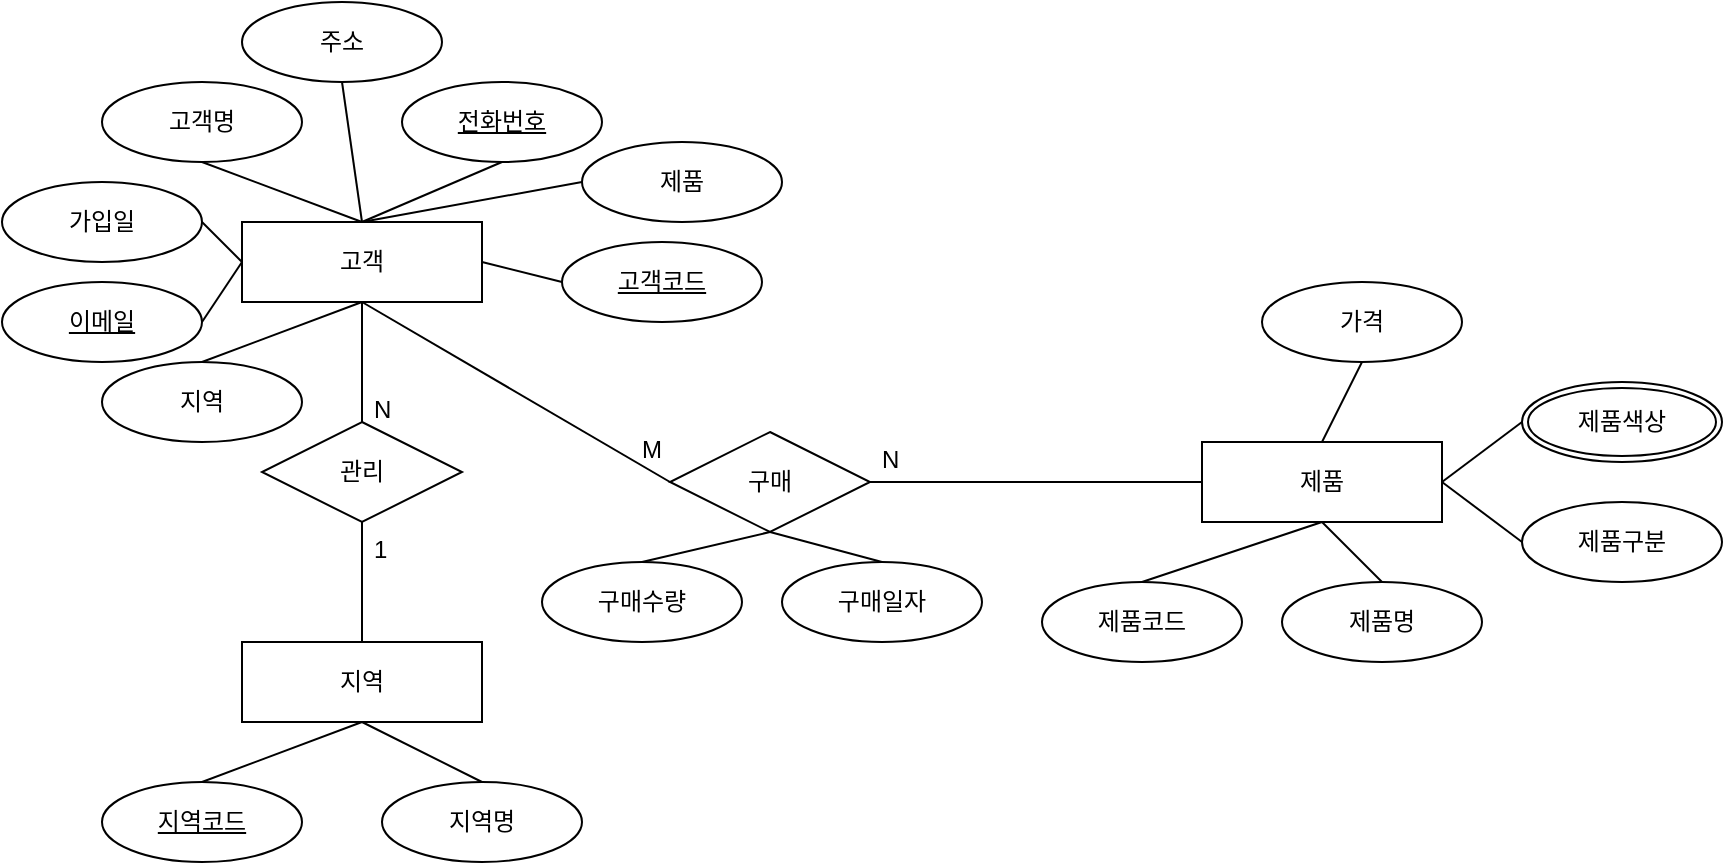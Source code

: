<mxfile version="21.6.5" type="github" pages="3">
  <diagram name="개념적모델링(ERD)" id="z2NfnLEY6PWcUPAPS0jG">
    <mxGraphModel dx="1434" dy="790" grid="1" gridSize="10" guides="1" tooltips="1" connect="1" arrows="1" fold="1" page="1" pageScale="1" pageWidth="827" pageHeight="1169" math="0" shadow="0">
      <root>
        <mxCell id="0" />
        <mxCell id="1" parent="0" />
        <mxCell id="kWprEXHXPvr3LCSb9jdq-7" value="고객" style="whiteSpace=wrap;html=1;align=center;" parent="1" vertex="1">
          <mxGeometry x="200" y="120" width="120" height="40" as="geometry" />
        </mxCell>
        <mxCell id="kWprEXHXPvr3LCSb9jdq-8" value="주소" style="ellipse;whiteSpace=wrap;html=1;align=center;" parent="1" vertex="1">
          <mxGeometry x="200" y="10" width="100" height="40" as="geometry" />
        </mxCell>
        <mxCell id="kWprEXHXPvr3LCSb9jdq-9" value="이메일" style="ellipse;whiteSpace=wrap;html=1;align=center;fontStyle=4;" parent="1" vertex="1">
          <mxGeometry x="80" y="150" width="100" height="40" as="geometry" />
        </mxCell>
        <mxCell id="kWprEXHXPvr3LCSb9jdq-10" value="고객명&lt;br&gt;" style="ellipse;whiteSpace=wrap;html=1;align=center;" parent="1" vertex="1">
          <mxGeometry x="130" y="50" width="100" height="40" as="geometry" />
        </mxCell>
        <mxCell id="kWprEXHXPvr3LCSb9jdq-14" value="" style="endArrow=none;html=1;rounded=0;entryX=0.5;entryY=0;entryDx=0;entryDy=0;exitX=0.5;exitY=1;exitDx=0;exitDy=0;" parent="1" source="kWprEXHXPvr3LCSb9jdq-10" target="kWprEXHXPvr3LCSb9jdq-7" edge="1">
          <mxGeometry relative="1" as="geometry">
            <mxPoint x="170" y="80" as="sourcePoint" />
            <mxPoint x="330" y="80" as="targetPoint" />
          </mxGeometry>
        </mxCell>
        <mxCell id="kWprEXHXPvr3LCSb9jdq-15" value="가입일" style="ellipse;whiteSpace=wrap;html=1;align=center;" parent="1" vertex="1">
          <mxGeometry x="80" y="100" width="100" height="40" as="geometry" />
        </mxCell>
        <mxCell id="kWprEXHXPvr3LCSb9jdq-16" value="전화번호" style="ellipse;whiteSpace=wrap;html=1;align=center;fontStyle=4;" parent="1" vertex="1">
          <mxGeometry x="280" y="50" width="100" height="40" as="geometry" />
        </mxCell>
        <mxCell id="kWprEXHXPvr3LCSb9jdq-17" value="지역" style="ellipse;whiteSpace=wrap;html=1;align=center;" parent="1" vertex="1">
          <mxGeometry x="130" y="190" width="100" height="40" as="geometry" />
        </mxCell>
        <mxCell id="kWprEXHXPvr3LCSb9jdq-18" value="" style="endArrow=none;html=1;rounded=0;entryX=0.5;entryY=0;entryDx=0;entryDy=0;exitX=0.5;exitY=1;exitDx=0;exitDy=0;" parent="1" source="kWprEXHXPvr3LCSb9jdq-8" target="kWprEXHXPvr3LCSb9jdq-7" edge="1">
          <mxGeometry relative="1" as="geometry">
            <mxPoint x="320" y="40" as="sourcePoint" />
            <mxPoint x="420" y="120" as="targetPoint" />
          </mxGeometry>
        </mxCell>
        <mxCell id="kWprEXHXPvr3LCSb9jdq-19" value="" style="endArrow=none;html=1;rounded=0;exitX=0;exitY=0.5;exitDx=0;exitDy=0;entryX=1;entryY=0.5;entryDx=0;entryDy=0;" parent="1" source="kWprEXHXPvr3LCSb9jdq-7" target="kWprEXHXPvr3LCSb9jdq-9" edge="1">
          <mxGeometry relative="1" as="geometry">
            <mxPoint x="230" y="160" as="sourcePoint" />
            <mxPoint x="160" y="240" as="targetPoint" />
          </mxGeometry>
        </mxCell>
        <mxCell id="kWprEXHXPvr3LCSb9jdq-21" value="" style="endArrow=none;html=1;rounded=0;exitX=0.5;exitY=0;exitDx=0;exitDy=0;entryX=0.5;entryY=1;entryDx=0;entryDy=0;" parent="1" source="hK1zvQlf4pgWLrH20G2--26" target="kWprEXHXPvr3LCSb9jdq-7" edge="1">
          <mxGeometry relative="1" as="geometry">
            <mxPoint x="350" y="160" as="sourcePoint" />
            <mxPoint x="290" y="180" as="targetPoint" />
          </mxGeometry>
        </mxCell>
        <mxCell id="kWprEXHXPvr3LCSb9jdq-22" value="" style="endArrow=none;html=1;rounded=0;exitX=0.5;exitY=0;exitDx=0;exitDy=0;entryX=0.5;entryY=1;entryDx=0;entryDy=0;" parent="1" source="kWprEXHXPvr3LCSb9jdq-7" target="kWprEXHXPvr3LCSb9jdq-16" edge="1">
          <mxGeometry relative="1" as="geometry">
            <mxPoint x="200" y="210" as="sourcePoint" />
            <mxPoint x="404" y="90" as="targetPoint" />
          </mxGeometry>
        </mxCell>
        <mxCell id="kWprEXHXPvr3LCSb9jdq-23" value="" style="endArrow=none;html=1;rounded=0;exitX=1;exitY=0.5;exitDx=0;exitDy=0;entryX=0;entryY=0.5;entryDx=0;entryDy=0;" parent="1" source="kWprEXHXPvr3LCSb9jdq-15" target="kWprEXHXPvr3LCSb9jdq-7" edge="1">
          <mxGeometry relative="1" as="geometry">
            <mxPoint x="200" y="210" as="sourcePoint" />
            <mxPoint x="360" y="210" as="targetPoint" />
          </mxGeometry>
        </mxCell>
        <mxCell id="kWprEXHXPvr3LCSb9jdq-25" value="고객코드" style="ellipse;whiteSpace=wrap;html=1;align=center;fontStyle=4;" parent="1" vertex="1">
          <mxGeometry x="360" y="130" width="100" height="40" as="geometry" />
        </mxCell>
        <mxCell id="kWprEXHXPvr3LCSb9jdq-26" value="" style="endArrow=none;html=1;rounded=0;entryX=0;entryY=0.5;entryDx=0;entryDy=0;exitX=1;exitY=0.5;exitDx=0;exitDy=0;" parent="1" source="kWprEXHXPvr3LCSb9jdq-7" target="kWprEXHXPvr3LCSb9jdq-25" edge="1">
          <mxGeometry relative="1" as="geometry">
            <mxPoint x="260" y="160" as="sourcePoint" />
            <mxPoint x="410" y="210" as="targetPoint" />
          </mxGeometry>
        </mxCell>
        <mxCell id="hK1zvQlf4pgWLrH20G2--3" value="지역" style="whiteSpace=wrap;html=1;align=center;" parent="1" vertex="1">
          <mxGeometry x="200" y="330" width="120" height="40" as="geometry" />
        </mxCell>
        <mxCell id="hK1zvQlf4pgWLrH20G2--4" value="&lt;u&gt;지역코드&lt;/u&gt;" style="ellipse;whiteSpace=wrap;html=1;align=center;" parent="1" vertex="1">
          <mxGeometry x="130" y="400" width="100" height="40" as="geometry" />
        </mxCell>
        <mxCell id="hK1zvQlf4pgWLrH20G2--5" value="지역명" style="ellipse;whiteSpace=wrap;html=1;align=center;" parent="1" vertex="1">
          <mxGeometry x="270" y="400" width="100" height="40" as="geometry" />
        </mxCell>
        <mxCell id="hK1zvQlf4pgWLrH20G2--6" value="" style="endArrow=none;html=1;rounded=0;exitX=0.5;exitY=1;exitDx=0;exitDy=0;entryX=0.5;entryY=0;entryDx=0;entryDy=0;" parent="1" target="hK1zvQlf4pgWLrH20G2--4" edge="1">
          <mxGeometry relative="1" as="geometry">
            <mxPoint x="260" y="370" as="sourcePoint" />
            <mxPoint x="180" y="400" as="targetPoint" />
          </mxGeometry>
        </mxCell>
        <mxCell id="hK1zvQlf4pgWLrH20G2--7" value="" style="endArrow=none;html=1;rounded=0;entryX=0.5;entryY=1;entryDx=0;entryDy=0;exitX=0.5;exitY=0;exitDx=0;exitDy=0;" parent="1" source="hK1zvQlf4pgWLrH20G2--5" target="hK1zvQlf4pgWLrH20G2--3" edge="1">
          <mxGeometry relative="1" as="geometry">
            <mxPoint x="320" y="400" as="sourcePoint" />
            <mxPoint x="250" y="400" as="targetPoint" />
          </mxGeometry>
        </mxCell>
        <mxCell id="hK1zvQlf4pgWLrH20G2--8" value="제품" style="ellipse;whiteSpace=wrap;html=1;align=center;" parent="1" vertex="1">
          <mxGeometry x="370" y="80" width="100" height="40" as="geometry" />
        </mxCell>
        <mxCell id="hK1zvQlf4pgWLrH20G2--9" value="" style="endArrow=none;html=1;rounded=0;entryX=0;entryY=0.5;entryDx=0;entryDy=0;exitX=0.5;exitY=0;exitDx=0;exitDy=0;" parent="1" source="kWprEXHXPvr3LCSb9jdq-7" target="hK1zvQlf4pgWLrH20G2--8" edge="1">
          <mxGeometry relative="1" as="geometry">
            <mxPoint x="370" y="150" as="sourcePoint" />
            <mxPoint x="400" y="180" as="targetPoint" />
          </mxGeometry>
        </mxCell>
        <mxCell id="hK1zvQlf4pgWLrH20G2--11" value="제품" style="whiteSpace=wrap;html=1;align=center;" parent="1" vertex="1">
          <mxGeometry x="680" y="230" width="120" height="40" as="geometry" />
        </mxCell>
        <mxCell id="hK1zvQlf4pgWLrH20G2--12" value="제품코드" style="ellipse;whiteSpace=wrap;html=1;align=center;" parent="1" vertex="1">
          <mxGeometry x="600" y="300" width="100" height="40" as="geometry" />
        </mxCell>
        <mxCell id="hK1zvQlf4pgWLrH20G2--13" value="제품명" style="ellipse;whiteSpace=wrap;html=1;align=center;" parent="1" vertex="1">
          <mxGeometry x="720" y="300" width="100" height="40" as="geometry" />
        </mxCell>
        <mxCell id="hK1zvQlf4pgWLrH20G2--14" value="제품구분" style="ellipse;whiteSpace=wrap;html=1;align=center;" parent="1" vertex="1">
          <mxGeometry x="840" y="260" width="100" height="40" as="geometry" />
        </mxCell>
        <mxCell id="hK1zvQlf4pgWLrH20G2--16" value="가격" style="ellipse;whiteSpace=wrap;html=1;align=center;" parent="1" vertex="1">
          <mxGeometry x="710" y="150" width="100" height="40" as="geometry" />
        </mxCell>
        <mxCell id="hK1zvQlf4pgWLrH20G2--18" value="" style="endArrow=none;html=1;rounded=0;exitX=0;exitY=0.5;exitDx=0;exitDy=0;entryX=1;entryY=0.5;entryDx=0;entryDy=0;" parent="1" source="hK1zvQlf4pgWLrH20G2--14" target="hK1zvQlf4pgWLrH20G2--11" edge="1">
          <mxGeometry relative="1" as="geometry">
            <mxPoint x="910" y="355" as="sourcePoint" />
            <mxPoint x="820" y="385" as="targetPoint" />
          </mxGeometry>
        </mxCell>
        <mxCell id="hK1zvQlf4pgWLrH20G2--19" value="제품색상" style="ellipse;shape=doubleEllipse;margin=3;whiteSpace=wrap;html=1;align=center;" parent="1" vertex="1">
          <mxGeometry x="840" y="200" width="100" height="40" as="geometry" />
        </mxCell>
        <mxCell id="hK1zvQlf4pgWLrH20G2--20" value="" style="endArrow=none;html=1;rounded=0;exitX=0.5;exitY=1;exitDx=0;exitDy=0;entryX=0.5;entryY=0;entryDx=0;entryDy=0;" parent="1" source="hK1zvQlf4pgWLrH20G2--16" target="hK1zvQlf4pgWLrH20G2--11" edge="1">
          <mxGeometry relative="1" as="geometry">
            <mxPoint x="695" y="190" as="sourcePoint" />
            <mxPoint x="605" y="220" as="targetPoint" />
          </mxGeometry>
        </mxCell>
        <mxCell id="hK1zvQlf4pgWLrH20G2--21" value="" style="endArrow=none;html=1;rounded=0;exitX=0;exitY=0.5;exitDx=0;exitDy=0;entryX=1;entryY=0.5;entryDx=0;entryDy=0;" parent="1" source="hK1zvQlf4pgWLrH20G2--19" target="hK1zvQlf4pgWLrH20G2--11" edge="1">
          <mxGeometry relative="1" as="geometry">
            <mxPoint x="840" y="400" as="sourcePoint" />
            <mxPoint x="750" y="430" as="targetPoint" />
          </mxGeometry>
        </mxCell>
        <mxCell id="hK1zvQlf4pgWLrH20G2--22" value="" style="endArrow=none;html=1;rounded=0;exitX=0.5;exitY=0;exitDx=0;exitDy=0;entryX=0.5;entryY=1;entryDx=0;entryDy=0;" parent="1" source="hK1zvQlf4pgWLrH20G2--13" target="hK1zvQlf4pgWLrH20G2--11" edge="1">
          <mxGeometry relative="1" as="geometry">
            <mxPoint x="920" y="355" as="sourcePoint" />
            <mxPoint x="830" y="385" as="targetPoint" />
          </mxGeometry>
        </mxCell>
        <mxCell id="hK1zvQlf4pgWLrH20G2--23" value="" style="endArrow=none;html=1;rounded=0;exitX=0.5;exitY=1;exitDx=0;exitDy=0;entryX=0.5;entryY=0;entryDx=0;entryDy=0;" parent="1" source="hK1zvQlf4pgWLrH20G2--11" target="hK1zvQlf4pgWLrH20G2--12" edge="1">
          <mxGeometry relative="1" as="geometry">
            <mxPoint x="890" y="340" as="sourcePoint" />
            <mxPoint x="800" y="370" as="targetPoint" />
          </mxGeometry>
        </mxCell>
        <mxCell id="hK1zvQlf4pgWLrH20G2--26" value="관리&lt;br&gt;" style="rhombus;whiteSpace=wrap;html=1;" parent="1" vertex="1">
          <mxGeometry x="210" y="220" width="100" height="50" as="geometry" />
        </mxCell>
        <mxCell id="hK1zvQlf4pgWLrH20G2--27" value="" style="endArrow=none;html=1;rounded=0;exitX=0.5;exitY=1;exitDx=0;exitDy=0;entryX=0.5;entryY=0;entryDx=0;entryDy=0;" parent="1" source="hK1zvQlf4pgWLrH20G2--26" target="hK1zvQlf4pgWLrH20G2--3" edge="1">
          <mxGeometry relative="1" as="geometry">
            <mxPoint x="310" y="280" as="sourcePoint" />
            <mxPoint x="230" y="310" as="targetPoint" />
          </mxGeometry>
        </mxCell>
        <mxCell id="hK1zvQlf4pgWLrH20G2--28" value="" style="endArrow=none;html=1;rounded=0;exitX=0.5;exitY=1;exitDx=0;exitDy=0;entryX=0.5;entryY=0;entryDx=0;entryDy=0;" parent="1" source="kWprEXHXPvr3LCSb9jdq-7" target="kWprEXHXPvr3LCSb9jdq-17" edge="1">
          <mxGeometry relative="1" as="geometry">
            <mxPoint x="260" y="260" as="sourcePoint" />
            <mxPoint x="180" y="290" as="targetPoint" />
          </mxGeometry>
        </mxCell>
        <mxCell id="hK1zvQlf4pgWLrH20G2--29" value="구매" style="rhombus;whiteSpace=wrap;html=1;" parent="1" vertex="1">
          <mxGeometry x="414" y="225" width="100" height="50" as="geometry" />
        </mxCell>
        <mxCell id="hK1zvQlf4pgWLrH20G2--30" value="" style="endArrow=none;html=1;rounded=0;exitX=0;exitY=0.5;exitDx=0;exitDy=0;entryX=0.5;entryY=1;entryDx=0;entryDy=0;" parent="1" source="hK1zvQlf4pgWLrH20G2--29" target="kWprEXHXPvr3LCSb9jdq-7" edge="1">
          <mxGeometry relative="1" as="geometry">
            <mxPoint x="360" y="220" as="sourcePoint" />
            <mxPoint x="290" y="190" as="targetPoint" />
          </mxGeometry>
        </mxCell>
        <mxCell id="hK1zvQlf4pgWLrH20G2--31" value="" style="endArrow=none;html=1;rounded=0;exitX=0;exitY=0.5;exitDx=0;exitDy=0;entryX=1;entryY=0.5;entryDx=0;entryDy=0;" parent="1" source="hK1zvQlf4pgWLrH20G2--11" target="hK1zvQlf4pgWLrH20G2--29" edge="1">
          <mxGeometry relative="1" as="geometry">
            <mxPoint x="500" y="180" as="sourcePoint" />
            <mxPoint x="470" y="235" as="targetPoint" />
          </mxGeometry>
        </mxCell>
        <mxCell id="hK1zvQlf4pgWLrH20G2--32" value="구매수량" style="ellipse;whiteSpace=wrap;html=1;align=center;" parent="1" vertex="1">
          <mxGeometry x="350" y="290" width="100" height="40" as="geometry" />
        </mxCell>
        <mxCell id="hK1zvQlf4pgWLrH20G2--35" value="구매일자" style="ellipse;whiteSpace=wrap;html=1;align=center;" parent="1" vertex="1">
          <mxGeometry x="470" y="290" width="100" height="40" as="geometry" />
        </mxCell>
        <mxCell id="hK1zvQlf4pgWLrH20G2--37" value="" style="endArrow=none;html=1;rounded=0;entryX=0.5;entryY=0;entryDx=0;entryDy=0;exitX=0.5;exitY=1;exitDx=0;exitDy=0;" parent="1" source="hK1zvQlf4pgWLrH20G2--29" target="hK1zvQlf4pgWLrH20G2--32" edge="1">
          <mxGeometry relative="1" as="geometry">
            <mxPoint x="480" y="180" as="sourcePoint" />
            <mxPoint x="520" y="190" as="targetPoint" />
          </mxGeometry>
        </mxCell>
        <mxCell id="hK1zvQlf4pgWLrH20G2--38" value="" style="endArrow=none;html=1;rounded=0;entryX=0.5;entryY=0;entryDx=0;entryDy=0;exitX=0.5;exitY=1;exitDx=0;exitDy=0;" parent="1" source="hK1zvQlf4pgWLrH20G2--29" target="hK1zvQlf4pgWLrH20G2--35" edge="1">
          <mxGeometry relative="1" as="geometry">
            <mxPoint x="540" y="160" as="sourcePoint" />
            <mxPoint x="580" y="170" as="targetPoint" />
          </mxGeometry>
        </mxCell>
        <mxCell id="I46-FBu-6OzPnc469rnm-10" value="1" style="text;strokeColor=none;fillColor=none;spacingLeft=4;spacingRight=4;overflow=hidden;rotatable=0;points=[[0,0.5],[1,0.5]];portConstraint=eastwest;fontSize=12;whiteSpace=wrap;html=1;" parent="1" vertex="1">
          <mxGeometry x="260" y="270" width="40" height="20" as="geometry" />
        </mxCell>
        <mxCell id="I46-FBu-6OzPnc469rnm-11" value="N" style="text;strokeColor=none;fillColor=none;spacingLeft=4;spacingRight=4;overflow=hidden;rotatable=0;points=[[0,0.5],[1,0.5]];portConstraint=eastwest;fontSize=12;whiteSpace=wrap;html=1;" parent="1" vertex="1">
          <mxGeometry x="260" y="200" width="40" height="20" as="geometry" />
        </mxCell>
        <mxCell id="6dQdFnZ7jcK8jTj3wOjC-1" value="N" style="text;strokeColor=none;fillColor=none;spacingLeft=4;spacingRight=4;overflow=hidden;rotatable=0;points=[[0,0.5],[1,0.5]];portConstraint=eastwest;fontSize=12;whiteSpace=wrap;html=1;" parent="1" vertex="1">
          <mxGeometry x="514" y="225" width="40" height="20" as="geometry" />
        </mxCell>
        <mxCell id="6dQdFnZ7jcK8jTj3wOjC-2" value="M" style="text;strokeColor=none;fillColor=none;spacingLeft=4;spacingRight=4;overflow=hidden;rotatable=0;points=[[0,0.5],[1,0.5]];portConstraint=eastwest;fontSize=12;whiteSpace=wrap;html=1;" parent="1" vertex="1">
          <mxGeometry x="394" y="220" width="40" height="20" as="geometry" />
        </mxCell>
      </root>
    </mxGraphModel>
  </diagram>
  <diagram id="LdiTlj4M-qDz3u3rGaTH" name="논리적모델링(RM)">
    <mxGraphModel dx="1434" dy="790" grid="1" gridSize="10" guides="1" tooltips="1" connect="1" arrows="1" fold="1" page="1" pageScale="1" pageWidth="827" pageHeight="1169" math="0" shadow="0">
      <root>
        <mxCell id="0" />
        <mxCell id="1" parent="0" />
        <mxCell id="dEolBLeMTK2KJk-SYxDl-22" value="고객&lt;span style=&quot;white-space: pre;&quot;&gt;&#x9;&lt;/span&gt;" style="swimlane;childLayout=stackLayout;horizontal=1;startSize=50;horizontalStack=0;rounded=1;fontSize=14;fontStyle=0;strokeWidth=2;resizeParent=0;resizeLast=1;shadow=0;dashed=0;align=center;arcSize=4;whiteSpace=wrap;html=1;" parent="1" vertex="1">
          <mxGeometry x="280" y="520" width="160" height="160" as="geometry" />
        </mxCell>
        <mxCell id="dEolBLeMTK2KJk-SYxDl-23" value="&lt;font color=&quot;#ff0000&quot;&gt;- 고객코드(PK)&lt;/font&gt;&lt;br&gt;- 고객명&lt;br&gt;- 전화번호&lt;br&gt;- 이메일&lt;br&gt;- 주소&lt;br&gt;- 가입일&lt;br&gt;- 지역코드(FK)" style="align=left;strokeColor=none;fillColor=none;spacingLeft=4;fontSize=12;verticalAlign=top;resizable=0;rotatable=0;part=1;html=1;" parent="dEolBLeMTK2KJk-SYxDl-22" vertex="1">
          <mxGeometry y="50" width="160" height="110" as="geometry" />
        </mxCell>
        <mxCell id="hJ5q4xQVptRPYa0p1AXm-6" value="지역" style="swimlane;childLayout=stackLayout;horizontal=1;startSize=50;horizontalStack=0;rounded=1;fontSize=14;fontStyle=0;strokeWidth=2;resizeParent=0;resizeLast=1;shadow=0;dashed=0;align=center;arcSize=4;whiteSpace=wrap;html=1;" parent="1" vertex="1">
          <mxGeometry x="530" y="720" width="160" height="160" as="geometry" />
        </mxCell>
        <mxCell id="hJ5q4xQVptRPYa0p1AXm-7" value="&lt;font color=&quot;#ff0000&quot;&gt;&amp;nbsp;- 지역코드(PK)&lt;/font&gt;&lt;br&gt;&amp;nbsp;- 지역명" style="align=left;strokeColor=none;fillColor=none;spacingLeft=4;fontSize=12;verticalAlign=top;resizable=0;rotatable=0;part=1;html=1;" parent="hJ5q4xQVptRPYa0p1AXm-6" vertex="1">
          <mxGeometry y="50" width="160" height="110" as="geometry" />
        </mxCell>
        <mxCell id="tDgM8nQNOG3lxH_kZDC0-8" value="" style="edgeStyle=entityRelationEdgeStyle;fontSize=12;html=1;endArrow=ERoneToMany;startArrow=ERmandOne;rounded=0;exitX=0;exitY=0.5;exitDx=0;exitDy=0;entryX=1;entryY=0.75;entryDx=0;entryDy=0;" parent="1" source="hJ5q4xQVptRPYa0p1AXm-7" target="dEolBLeMTK2KJk-SYxDl-23" edge="1">
          <mxGeometry width="100" height="100" relative="1" as="geometry">
            <mxPoint x="250" y="270" as="sourcePoint" />
            <mxPoint x="250" y="565" as="targetPoint" />
            <Array as="points">
              <mxPoint x="400" y="260" />
              <mxPoint x="510" y="300" />
              <mxPoint x="210" y="590" />
            </Array>
          </mxGeometry>
        </mxCell>
        <mxCell id="qtY1HmTeA5KwUFzDhzpd-12" value="제품" style="swimlane;childLayout=stackLayout;horizontal=1;startSize=50;horizontalStack=0;rounded=1;fontSize=14;fontStyle=0;strokeWidth=2;resizeParent=0;resizeLast=1;shadow=0;dashed=0;align=center;arcSize=4;whiteSpace=wrap;html=1;" parent="1" vertex="1">
          <mxGeometry x="770" y="520" width="160" height="160" as="geometry" />
        </mxCell>
        <mxCell id="qtY1HmTeA5KwUFzDhzpd-13" value="&lt;font color=&quot;#ff0000&quot;&gt;&amp;nbsp;- 제품코드(PK)&lt;/font&gt;&lt;br&gt;&amp;nbsp;- 제품명&lt;br&gt;&amp;nbsp;- 제품구분&lt;br&gt;&amp;nbsp;- 가격" style="align=left;strokeColor=none;fillColor=none;spacingLeft=4;fontSize=12;verticalAlign=top;resizable=0;rotatable=0;part=1;html=1;" parent="qtY1HmTeA5KwUFzDhzpd-12" vertex="1">
          <mxGeometry y="50" width="160" height="110" as="geometry" />
        </mxCell>
        <mxCell id="FmBDrN0s0SVS8N1sv5St-1" value="고객" style="whiteSpace=wrap;html=1;align=center;" parent="1" vertex="1">
          <mxGeometry x="180" y="130" width="120" height="40" as="geometry" />
        </mxCell>
        <mxCell id="FmBDrN0s0SVS8N1sv5St-2" value="주소" style="ellipse;whiteSpace=wrap;html=1;align=center;" parent="1" vertex="1">
          <mxGeometry x="180" y="20" width="100" height="40" as="geometry" />
        </mxCell>
        <mxCell id="FmBDrN0s0SVS8N1sv5St-3" value="이메일" style="ellipse;whiteSpace=wrap;html=1;align=center;fontStyle=4;" parent="1" vertex="1">
          <mxGeometry x="60" y="160" width="100" height="40" as="geometry" />
        </mxCell>
        <mxCell id="FmBDrN0s0SVS8N1sv5St-4" value="고객명&lt;br&gt;" style="ellipse;whiteSpace=wrap;html=1;align=center;" parent="1" vertex="1">
          <mxGeometry x="110" y="60" width="100" height="40" as="geometry" />
        </mxCell>
        <mxCell id="FmBDrN0s0SVS8N1sv5St-5" value="" style="endArrow=none;html=1;rounded=0;entryX=0.5;entryY=0;entryDx=0;entryDy=0;exitX=0.5;exitY=1;exitDx=0;exitDy=0;" parent="1" source="FmBDrN0s0SVS8N1sv5St-4" target="FmBDrN0s0SVS8N1sv5St-1" edge="1">
          <mxGeometry relative="1" as="geometry">
            <mxPoint x="150" y="90" as="sourcePoint" />
            <mxPoint x="310" y="90" as="targetPoint" />
          </mxGeometry>
        </mxCell>
        <mxCell id="FmBDrN0s0SVS8N1sv5St-6" value="가입일" style="ellipse;whiteSpace=wrap;html=1;align=center;" parent="1" vertex="1">
          <mxGeometry x="60" y="110" width="100" height="40" as="geometry" />
        </mxCell>
        <mxCell id="FmBDrN0s0SVS8N1sv5St-7" value="전화번호" style="ellipse;whiteSpace=wrap;html=1;align=center;fontStyle=4;" parent="1" vertex="1">
          <mxGeometry x="260" y="60" width="100" height="40" as="geometry" />
        </mxCell>
        <mxCell id="FmBDrN0s0SVS8N1sv5St-8" value="지역" style="ellipse;whiteSpace=wrap;html=1;align=center;" parent="1" vertex="1">
          <mxGeometry x="110" y="200" width="100" height="40" as="geometry" />
        </mxCell>
        <mxCell id="FmBDrN0s0SVS8N1sv5St-9" value="" style="endArrow=none;html=1;rounded=0;entryX=0.5;entryY=0;entryDx=0;entryDy=0;exitX=0.5;exitY=1;exitDx=0;exitDy=0;" parent="1" source="FmBDrN0s0SVS8N1sv5St-2" target="FmBDrN0s0SVS8N1sv5St-1" edge="1">
          <mxGeometry relative="1" as="geometry">
            <mxPoint x="300" y="50" as="sourcePoint" />
            <mxPoint x="400" y="130" as="targetPoint" />
          </mxGeometry>
        </mxCell>
        <mxCell id="FmBDrN0s0SVS8N1sv5St-10" value="" style="endArrow=none;html=1;rounded=0;exitX=0;exitY=0.5;exitDx=0;exitDy=0;entryX=1;entryY=0.5;entryDx=0;entryDy=0;" parent="1" source="FmBDrN0s0SVS8N1sv5St-1" target="FmBDrN0s0SVS8N1sv5St-3" edge="1">
          <mxGeometry relative="1" as="geometry">
            <mxPoint x="210" y="170" as="sourcePoint" />
            <mxPoint x="140" y="250" as="targetPoint" />
          </mxGeometry>
        </mxCell>
        <mxCell id="FmBDrN0s0SVS8N1sv5St-11" value="" style="endArrow=none;html=1;rounded=0;exitX=0.5;exitY=0;exitDx=0;exitDy=0;entryX=0.5;entryY=1;entryDx=0;entryDy=0;" parent="1" source="FmBDrN0s0SVS8N1sv5St-35" target="FmBDrN0s0SVS8N1sv5St-1" edge="1">
          <mxGeometry relative="1" as="geometry">
            <mxPoint x="330" y="170" as="sourcePoint" />
            <mxPoint x="270" y="190" as="targetPoint" />
          </mxGeometry>
        </mxCell>
        <mxCell id="FmBDrN0s0SVS8N1sv5St-12" value="" style="endArrow=none;html=1;rounded=0;exitX=0.5;exitY=0;exitDx=0;exitDy=0;entryX=0.5;entryY=1;entryDx=0;entryDy=0;" parent="1" source="FmBDrN0s0SVS8N1sv5St-1" target="FmBDrN0s0SVS8N1sv5St-7" edge="1">
          <mxGeometry relative="1" as="geometry">
            <mxPoint x="180" y="220" as="sourcePoint" />
            <mxPoint x="384" y="100" as="targetPoint" />
          </mxGeometry>
        </mxCell>
        <mxCell id="FmBDrN0s0SVS8N1sv5St-13" value="" style="endArrow=none;html=1;rounded=0;exitX=1;exitY=0.5;exitDx=0;exitDy=0;entryX=0;entryY=0.5;entryDx=0;entryDy=0;" parent="1" source="FmBDrN0s0SVS8N1sv5St-6" target="FmBDrN0s0SVS8N1sv5St-1" edge="1">
          <mxGeometry relative="1" as="geometry">
            <mxPoint x="180" y="220" as="sourcePoint" />
            <mxPoint x="340" y="220" as="targetPoint" />
          </mxGeometry>
        </mxCell>
        <mxCell id="FmBDrN0s0SVS8N1sv5St-14" value="고객코드" style="ellipse;whiteSpace=wrap;html=1;align=center;fontStyle=4;" parent="1" vertex="1">
          <mxGeometry x="340" y="140" width="100" height="40" as="geometry" />
        </mxCell>
        <mxCell id="FmBDrN0s0SVS8N1sv5St-15" value="" style="endArrow=none;html=1;rounded=0;entryX=0;entryY=0.5;entryDx=0;entryDy=0;exitX=1;exitY=0.5;exitDx=0;exitDy=0;" parent="1" source="FmBDrN0s0SVS8N1sv5St-1" target="FmBDrN0s0SVS8N1sv5St-14" edge="1">
          <mxGeometry relative="1" as="geometry">
            <mxPoint x="240" y="170" as="sourcePoint" />
            <mxPoint x="390" y="220" as="targetPoint" />
          </mxGeometry>
        </mxCell>
        <mxCell id="FmBDrN0s0SVS8N1sv5St-16" value="지역" style="whiteSpace=wrap;html=1;align=center;" parent="1" vertex="1">
          <mxGeometry x="180" y="340" width="120" height="40" as="geometry" />
        </mxCell>
        <mxCell id="FmBDrN0s0SVS8N1sv5St-17" value="&lt;u&gt;지역코드&lt;/u&gt;" style="ellipse;whiteSpace=wrap;html=1;align=center;" parent="1" vertex="1">
          <mxGeometry x="110" y="410" width="100" height="40" as="geometry" />
        </mxCell>
        <mxCell id="FmBDrN0s0SVS8N1sv5St-18" value="지역명" style="ellipse;whiteSpace=wrap;html=1;align=center;" parent="1" vertex="1">
          <mxGeometry x="250" y="410" width="100" height="40" as="geometry" />
        </mxCell>
        <mxCell id="FmBDrN0s0SVS8N1sv5St-19" value="" style="endArrow=none;html=1;rounded=0;exitX=0.5;exitY=1;exitDx=0;exitDy=0;entryX=0.5;entryY=0;entryDx=0;entryDy=0;" parent="1" target="FmBDrN0s0SVS8N1sv5St-17" edge="1">
          <mxGeometry relative="1" as="geometry">
            <mxPoint x="240" y="380" as="sourcePoint" />
            <mxPoint x="160" y="410" as="targetPoint" />
          </mxGeometry>
        </mxCell>
        <mxCell id="FmBDrN0s0SVS8N1sv5St-20" value="" style="endArrow=none;html=1;rounded=0;entryX=0.5;entryY=1;entryDx=0;entryDy=0;exitX=0.5;exitY=0;exitDx=0;exitDy=0;" parent="1" source="FmBDrN0s0SVS8N1sv5St-18" target="FmBDrN0s0SVS8N1sv5St-16" edge="1">
          <mxGeometry relative="1" as="geometry">
            <mxPoint x="300" y="410" as="sourcePoint" />
            <mxPoint x="230" y="410" as="targetPoint" />
          </mxGeometry>
        </mxCell>
        <mxCell id="FmBDrN0s0SVS8N1sv5St-21" value="제품" style="ellipse;whiteSpace=wrap;html=1;align=center;" parent="1" vertex="1">
          <mxGeometry x="350" y="90" width="100" height="40" as="geometry" />
        </mxCell>
        <mxCell id="FmBDrN0s0SVS8N1sv5St-22" value="" style="endArrow=none;html=1;rounded=0;entryX=0;entryY=0.5;entryDx=0;entryDy=0;exitX=0.5;exitY=0;exitDx=0;exitDy=0;" parent="1" source="FmBDrN0s0SVS8N1sv5St-1" target="FmBDrN0s0SVS8N1sv5St-21" edge="1">
          <mxGeometry relative="1" as="geometry">
            <mxPoint x="350" y="160" as="sourcePoint" />
            <mxPoint x="380" y="190" as="targetPoint" />
          </mxGeometry>
        </mxCell>
        <mxCell id="FmBDrN0s0SVS8N1sv5St-23" value="제품" style="whiteSpace=wrap;html=1;align=center;" parent="1" vertex="1">
          <mxGeometry x="660" y="240" width="120" height="40" as="geometry" />
        </mxCell>
        <mxCell id="FmBDrN0s0SVS8N1sv5St-24" value="&lt;u&gt;제품코드&lt;/u&gt;" style="ellipse;whiteSpace=wrap;html=1;align=center;" parent="1" vertex="1">
          <mxGeometry x="580" y="310" width="100" height="40" as="geometry" />
        </mxCell>
        <mxCell id="FmBDrN0s0SVS8N1sv5St-25" value="제품명" style="ellipse;whiteSpace=wrap;html=1;align=center;" parent="1" vertex="1">
          <mxGeometry x="700" y="310" width="100" height="40" as="geometry" />
        </mxCell>
        <mxCell id="FmBDrN0s0SVS8N1sv5St-26" value="제품구분" style="ellipse;whiteSpace=wrap;html=1;align=center;" parent="1" vertex="1">
          <mxGeometry x="820" y="270" width="100" height="40" as="geometry" />
        </mxCell>
        <mxCell id="FmBDrN0s0SVS8N1sv5St-27" value="가격" style="ellipse;whiteSpace=wrap;html=1;align=center;" parent="1" vertex="1">
          <mxGeometry x="690" y="160" width="100" height="40" as="geometry" />
        </mxCell>
        <mxCell id="FmBDrN0s0SVS8N1sv5St-28" value="" style="endArrow=none;html=1;rounded=0;exitX=0;exitY=0.5;exitDx=0;exitDy=0;entryX=1;entryY=0.5;entryDx=0;entryDy=0;" parent="1" source="FmBDrN0s0SVS8N1sv5St-26" target="FmBDrN0s0SVS8N1sv5St-23" edge="1">
          <mxGeometry relative="1" as="geometry">
            <mxPoint x="890" y="365" as="sourcePoint" />
            <mxPoint x="800" y="395" as="targetPoint" />
          </mxGeometry>
        </mxCell>
        <mxCell id="FmBDrN0s0SVS8N1sv5St-29" value="제품색상" style="ellipse;shape=doubleEllipse;margin=3;whiteSpace=wrap;html=1;align=center;" parent="1" vertex="1">
          <mxGeometry x="820" y="210" width="100" height="40" as="geometry" />
        </mxCell>
        <mxCell id="FmBDrN0s0SVS8N1sv5St-30" value="" style="endArrow=none;html=1;rounded=0;exitX=0.5;exitY=1;exitDx=0;exitDy=0;entryX=0.5;entryY=0;entryDx=0;entryDy=0;" parent="1" source="FmBDrN0s0SVS8N1sv5St-27" target="FmBDrN0s0SVS8N1sv5St-23" edge="1">
          <mxGeometry relative="1" as="geometry">
            <mxPoint x="675" y="200" as="sourcePoint" />
            <mxPoint x="585" y="230" as="targetPoint" />
          </mxGeometry>
        </mxCell>
        <mxCell id="FmBDrN0s0SVS8N1sv5St-31" value="" style="endArrow=none;html=1;rounded=0;exitX=0;exitY=0.5;exitDx=0;exitDy=0;entryX=1;entryY=0.5;entryDx=0;entryDy=0;" parent="1" source="FmBDrN0s0SVS8N1sv5St-29" target="FmBDrN0s0SVS8N1sv5St-23" edge="1">
          <mxGeometry relative="1" as="geometry">
            <mxPoint x="820" y="410" as="sourcePoint" />
            <mxPoint x="730" y="440" as="targetPoint" />
          </mxGeometry>
        </mxCell>
        <mxCell id="FmBDrN0s0SVS8N1sv5St-32" value="" style="endArrow=none;html=1;rounded=0;exitX=0.5;exitY=0;exitDx=0;exitDy=0;entryX=0.5;entryY=1;entryDx=0;entryDy=0;" parent="1" source="FmBDrN0s0SVS8N1sv5St-25" target="FmBDrN0s0SVS8N1sv5St-23" edge="1">
          <mxGeometry relative="1" as="geometry">
            <mxPoint x="900" y="365" as="sourcePoint" />
            <mxPoint x="810" y="395" as="targetPoint" />
          </mxGeometry>
        </mxCell>
        <mxCell id="FmBDrN0s0SVS8N1sv5St-33" value="" style="endArrow=none;html=1;rounded=0;exitX=0.5;exitY=1;exitDx=0;exitDy=0;entryX=0.5;entryY=0;entryDx=0;entryDy=0;" parent="1" source="FmBDrN0s0SVS8N1sv5St-23" target="FmBDrN0s0SVS8N1sv5St-24" edge="1">
          <mxGeometry relative="1" as="geometry">
            <mxPoint x="870" y="350" as="sourcePoint" />
            <mxPoint x="780" y="380" as="targetPoint" />
          </mxGeometry>
        </mxCell>
        <mxCell id="FmBDrN0s0SVS8N1sv5St-34" value="" style="edgeStyle=orthogonalEdgeStyle;rounded=0;orthogonalLoop=1;jettySize=auto;html=1;" parent="1" source="FmBDrN0s0SVS8N1sv5St-35" target="FmBDrN0s0SVS8N1sv5St-1" edge="1">
          <mxGeometry relative="1" as="geometry" />
        </mxCell>
        <mxCell id="FmBDrN0s0SVS8N1sv5St-35" value="관리&lt;br&gt;" style="rhombus;whiteSpace=wrap;html=1;" parent="1" vertex="1">
          <mxGeometry x="190" y="230" width="100" height="50" as="geometry" />
        </mxCell>
        <mxCell id="FmBDrN0s0SVS8N1sv5St-36" value="" style="endArrow=none;html=1;rounded=0;exitX=0.5;exitY=1;exitDx=0;exitDy=0;entryX=0.5;entryY=0;entryDx=0;entryDy=0;" parent="1" source="FmBDrN0s0SVS8N1sv5St-35" target="FmBDrN0s0SVS8N1sv5St-16" edge="1">
          <mxGeometry relative="1" as="geometry">
            <mxPoint x="290" y="290" as="sourcePoint" />
            <mxPoint x="210" y="320" as="targetPoint" />
          </mxGeometry>
        </mxCell>
        <mxCell id="FmBDrN0s0SVS8N1sv5St-37" value="" style="endArrow=none;html=1;rounded=0;exitX=0.5;exitY=1;exitDx=0;exitDy=0;entryX=0.5;entryY=0;entryDx=0;entryDy=0;" parent="1" source="FmBDrN0s0SVS8N1sv5St-1" target="FmBDrN0s0SVS8N1sv5St-8" edge="1">
          <mxGeometry relative="1" as="geometry">
            <mxPoint x="240" y="270" as="sourcePoint" />
            <mxPoint x="160" y="300" as="targetPoint" />
          </mxGeometry>
        </mxCell>
        <mxCell id="FmBDrN0s0SVS8N1sv5St-38" value="구매" style="rhombus;whiteSpace=wrap;html=1;" parent="1" vertex="1">
          <mxGeometry x="394" y="235" width="100" height="50" as="geometry" />
        </mxCell>
        <mxCell id="FmBDrN0s0SVS8N1sv5St-39" value="" style="endArrow=none;html=1;rounded=0;exitX=0;exitY=0.5;exitDx=0;exitDy=0;entryX=0.5;entryY=1;entryDx=0;entryDy=0;" parent="1" source="FmBDrN0s0SVS8N1sv5St-38" target="FmBDrN0s0SVS8N1sv5St-1" edge="1">
          <mxGeometry relative="1" as="geometry">
            <mxPoint x="340" y="230" as="sourcePoint" />
            <mxPoint x="270" y="200" as="targetPoint" />
          </mxGeometry>
        </mxCell>
        <mxCell id="FmBDrN0s0SVS8N1sv5St-40" value="" style="endArrow=none;html=1;rounded=0;exitX=0;exitY=0.5;exitDx=0;exitDy=0;entryX=1;entryY=0.5;entryDx=0;entryDy=0;" parent="1" source="FmBDrN0s0SVS8N1sv5St-23" target="FmBDrN0s0SVS8N1sv5St-38" edge="1">
          <mxGeometry relative="1" as="geometry">
            <mxPoint x="480" y="190" as="sourcePoint" />
            <mxPoint x="450" y="245" as="targetPoint" />
          </mxGeometry>
        </mxCell>
        <mxCell id="FmBDrN0s0SVS8N1sv5St-41" value="구매수량" style="ellipse;whiteSpace=wrap;html=1;align=center;" parent="1" vertex="1">
          <mxGeometry x="330" y="300" width="100" height="40" as="geometry" />
        </mxCell>
        <mxCell id="FmBDrN0s0SVS8N1sv5St-42" value="구매일자" style="ellipse;whiteSpace=wrap;html=1;align=center;" parent="1" vertex="1">
          <mxGeometry x="450" y="300" width="100" height="40" as="geometry" />
        </mxCell>
        <mxCell id="FmBDrN0s0SVS8N1sv5St-43" value="" style="endArrow=none;html=1;rounded=0;entryX=0.5;entryY=0;entryDx=0;entryDy=0;exitX=0.5;exitY=1;exitDx=0;exitDy=0;" parent="1" source="FmBDrN0s0SVS8N1sv5St-38" target="FmBDrN0s0SVS8N1sv5St-41" edge="1">
          <mxGeometry relative="1" as="geometry">
            <mxPoint x="460" y="190" as="sourcePoint" />
            <mxPoint x="500" y="200" as="targetPoint" />
          </mxGeometry>
        </mxCell>
        <mxCell id="FmBDrN0s0SVS8N1sv5St-44" value="" style="endArrow=none;html=1;rounded=0;entryX=0.5;entryY=0;entryDx=0;entryDy=0;exitX=0.5;exitY=1;exitDx=0;exitDy=0;" parent="1" source="FmBDrN0s0SVS8N1sv5St-38" target="FmBDrN0s0SVS8N1sv5St-42" edge="1">
          <mxGeometry relative="1" as="geometry">
            <mxPoint x="520" y="170" as="sourcePoint" />
            <mxPoint x="560" y="180" as="targetPoint" />
          </mxGeometry>
        </mxCell>
        <mxCell id="FmBDrN0s0SVS8N1sv5St-45" value="1" style="text;strokeColor=none;fillColor=none;spacingLeft=4;spacingRight=4;overflow=hidden;rotatable=0;points=[[0,0.5],[1,0.5]];portConstraint=eastwest;fontSize=12;whiteSpace=wrap;html=1;" parent="1" vertex="1">
          <mxGeometry x="240" y="280" width="40" height="20" as="geometry" />
        </mxCell>
        <mxCell id="FmBDrN0s0SVS8N1sv5St-46" value="N" style="text;strokeColor=none;fillColor=none;spacingLeft=4;spacingRight=4;overflow=hidden;rotatable=0;points=[[0,0.5],[1,0.5]];portConstraint=eastwest;fontSize=12;whiteSpace=wrap;html=1;" parent="1" vertex="1">
          <mxGeometry x="240" y="210" width="40" height="20" as="geometry" />
        </mxCell>
        <mxCell id="FmBDrN0s0SVS8N1sv5St-47" value="N" style="text;strokeColor=none;fillColor=none;spacingLeft=4;spacingRight=4;overflow=hidden;rotatable=0;points=[[0,0.5],[1,0.5]];portConstraint=eastwest;fontSize=12;whiteSpace=wrap;html=1;" parent="1" vertex="1">
          <mxGeometry x="494" y="235" width="40" height="20" as="geometry" />
        </mxCell>
        <mxCell id="FmBDrN0s0SVS8N1sv5St-48" value="M" style="text;strokeColor=none;fillColor=none;spacingLeft=4;spacingRight=4;overflow=hidden;rotatable=0;points=[[0,0.5],[1,0.5]];portConstraint=eastwest;fontSize=12;whiteSpace=wrap;html=1;" parent="1" vertex="1">
          <mxGeometry x="374" y="230" width="40" height="20" as="geometry" />
        </mxCell>
        <mxCell id="FmBDrN0s0SVS8N1sv5St-50" value="구매" style="swimlane;childLayout=stackLayout;horizontal=1;startSize=50;horizontalStack=0;rounded=1;fontSize=14;fontStyle=0;strokeWidth=2;resizeParent=0;resizeLast=1;shadow=0;dashed=0;align=center;arcSize=4;whiteSpace=wrap;html=1;" parent="1" vertex="1">
          <mxGeometry x="530" y="520" width="160" height="160" as="geometry" />
        </mxCell>
        <mxCell id="FmBDrN0s0SVS8N1sv5St-51" value="&lt;font color=&quot;#ff0000&quot;&gt;&amp;nbsp;- 구매번호(PK)&lt;/font&gt;&lt;br&gt;&amp;nbsp;- 고객코드(FK)&lt;br&gt;&amp;nbsp;- 제품코드(FK)&lt;br&gt;&amp;nbsp;- 구매수량&lt;br&gt;&amp;nbsp;- 구매일자" style="align=left;strokeColor=none;fillColor=none;spacingLeft=4;fontSize=12;verticalAlign=top;resizable=0;rotatable=0;part=1;html=1;" parent="FmBDrN0s0SVS8N1sv5St-50" vertex="1">
          <mxGeometry y="50" width="160" height="110" as="geometry" />
        </mxCell>
        <mxCell id="FmBDrN0s0SVS8N1sv5St-52" value="1" style="text;strokeColor=none;fillColor=none;spacingLeft=4;spacingRight=4;overflow=hidden;rotatable=0;points=[[0,0.5],[1,0.5]];portConstraint=eastwest;fontSize=12;whiteSpace=wrap;html=1;" parent="1" vertex="1">
          <mxGeometry x="280" y="170" width="40" height="20" as="geometry" />
        </mxCell>
        <mxCell id="FmBDrN0s0SVS8N1sv5St-53" value="1" style="text;strokeColor=none;fillColor=none;spacingLeft=4;spacingRight=4;overflow=hidden;rotatable=0;points=[[0,0.5],[1,0.5]];portConstraint=eastwest;fontSize=12;whiteSpace=wrap;html=1;" parent="1" vertex="1">
          <mxGeometry x="620" y="235" width="40" height="20" as="geometry" />
        </mxCell>
        <mxCell id="FmBDrN0s0SVS8N1sv5St-54" value="" style="edgeStyle=entityRelationEdgeStyle;fontSize=12;html=1;endArrow=ERoneToMany;startArrow=ERmandOne;rounded=0;exitX=1;exitY=0.5;exitDx=0;exitDy=0;entryX=0;entryY=0.5;entryDx=0;entryDy=0;" parent="1" source="dEolBLeMTK2KJk-SYxDl-23" target="FmBDrN0s0SVS8N1sv5St-51" edge="1">
          <mxGeometry width="100" height="100" relative="1" as="geometry">
            <mxPoint x="420" y="630" as="sourcePoint" />
            <mxPoint x="520" y="530" as="targetPoint" />
          </mxGeometry>
        </mxCell>
        <mxCell id="FmBDrN0s0SVS8N1sv5St-55" value="" style="edgeStyle=entityRelationEdgeStyle;fontSize=12;html=1;endArrow=ERoneToMany;startArrow=ERmandOne;rounded=0;entryX=1;entryY=0.5;entryDx=0;entryDy=0;exitX=0;exitY=0.5;exitDx=0;exitDy=0;" parent="1" source="qtY1HmTeA5KwUFzDhzpd-13" target="FmBDrN0s0SVS8N1sv5St-51" edge="1">
          <mxGeometry width="100" height="100" relative="1" as="geometry">
            <mxPoint x="720" y="510" as="sourcePoint" />
            <mxPoint x="820" y="410" as="targetPoint" />
          </mxGeometry>
        </mxCell>
      </root>
    </mxGraphModel>
  </diagram>
  <diagram id="QtGV0JF2EjbENrw26y_d" name="페이지-3">
    <mxGraphModel dx="3088" dy="790" grid="1" gridSize="10" guides="1" tooltips="1" connect="1" arrows="1" fold="1" page="1" pageScale="1" pageWidth="827" pageHeight="1169" math="0" shadow="0">
      <root>
        <mxCell id="0" />
        <mxCell id="1" parent="0" />
        <mxCell id="BTFj5VQrbxTo1yjiSD4M-1" value="학생" style="rounded=0;whiteSpace=wrap;html=1;" vertex="1" parent="1">
          <mxGeometry x="-685" y="360" width="90" height="50" as="geometry" />
        </mxCell>
        <mxCell id="nim5y7KWBxSeZpj_SPUG-1" value="&lt;u&gt;학번&lt;/u&gt;" style="ellipse;whiteSpace=wrap;html=1;" vertex="1" parent="1">
          <mxGeometry x="-732" y="460" width="90" height="60" as="geometry" />
        </mxCell>
        <mxCell id="D1SnB9hGsOFuFBCZFmnS-1" value="이름" style="ellipse;whiteSpace=wrap;html=1;" vertex="1" parent="1">
          <mxGeometry x="-632" y="460" width="90" height="60" as="geometry" />
        </mxCell>
        <mxCell id="D1SnB9hGsOFuFBCZFmnS-2" value="키" style="ellipse;whiteSpace=wrap;html=1;" vertex="1" parent="1">
          <mxGeometry x="-800" y="355" width="90" height="60" as="geometry" />
        </mxCell>
        <mxCell id="D1SnB9hGsOFuFBCZFmnS-4" value="" style="endArrow=none;html=1;rounded=0;entryX=1;entryY=0.5;entryDx=0;entryDy=0;exitX=0;exitY=0.5;exitDx=0;exitDy=0;" edge="1" parent="1" source="BTFj5VQrbxTo1yjiSD4M-1" target="D1SnB9hGsOFuFBCZFmnS-2">
          <mxGeometry width="50" height="50" relative="1" as="geometry">
            <mxPoint x="-620" y="420" as="sourcePoint" />
            <mxPoint x="-570" y="370" as="targetPoint" />
          </mxGeometry>
        </mxCell>
        <mxCell id="D1SnB9hGsOFuFBCZFmnS-7" value="" style="endArrow=none;html=1;rounded=0;entryX=0.5;entryY=0;entryDx=0;entryDy=0;exitX=0.5;exitY=1;exitDx=0;exitDy=0;" edge="1" parent="1" source="BTFj5VQrbxTo1yjiSD4M-1" target="D1SnB9hGsOFuFBCZFmnS-1">
          <mxGeometry width="50" height="50" relative="1" as="geometry">
            <mxPoint x="-650" y="400" as="sourcePoint" />
            <mxPoint x="-570" y="390" as="targetPoint" />
          </mxGeometry>
        </mxCell>
        <mxCell id="D1SnB9hGsOFuFBCZFmnS-8" value="" style="endArrow=none;html=1;rounded=0;entryX=0.5;entryY=0;entryDx=0;entryDy=0;exitX=0.5;exitY=1;exitDx=0;exitDy=0;" edge="1" parent="1" source="BTFj5VQrbxTo1yjiSD4M-1" target="nim5y7KWBxSeZpj_SPUG-1">
          <mxGeometry width="50" height="50" relative="1" as="geometry">
            <mxPoint x="-620" y="455" as="sourcePoint" />
            <mxPoint x="-580" y="450" as="targetPoint" />
          </mxGeometry>
        </mxCell>
        <mxCell id="D1SnB9hGsOFuFBCZFmnS-10" value="학과" style="rounded=0;whiteSpace=wrap;html=1;" vertex="1" parent="1">
          <mxGeometry x="-685" y="105" width="90" height="50" as="geometry" />
        </mxCell>
        <mxCell id="D1SnB9hGsOFuFBCZFmnS-11" value="교수" style="rounded=0;whiteSpace=wrap;html=1;" vertex="1" parent="1">
          <mxGeometry x="-296" y="105" width="90" height="50" as="geometry" />
        </mxCell>
        <mxCell id="D1SnB9hGsOFuFBCZFmnS-12" value="개설과목" style="rounded=0;whiteSpace=wrap;html=1;" vertex="1" parent="1">
          <mxGeometry x="-296" y="360" width="90" height="50" as="geometry" />
        </mxCell>
        <mxCell id="D1SnB9hGsOFuFBCZFmnS-13" value="학과명" style="ellipse;whiteSpace=wrap;html=1;" vertex="1" parent="1">
          <mxGeometry x="-635" y="30" width="90" height="60" as="geometry" />
        </mxCell>
        <mxCell id="D1SnB9hGsOFuFBCZFmnS-16" value="&lt;u&gt;학과코드&lt;/u&gt;" style="ellipse;whiteSpace=wrap;html=1;" vertex="1" parent="1">
          <mxGeometry x="-740" y="30" width="90" height="60" as="geometry" />
        </mxCell>
        <mxCell id="D1SnB9hGsOFuFBCZFmnS-17" value="" style="endArrow=none;html=1;rounded=0;exitX=0.5;exitY=1;exitDx=0;exitDy=0;entryX=0.5;entryY=0;entryDx=0;entryDy=0;" edge="1" parent="1" source="D1SnB9hGsOFuFBCZFmnS-16" target="D1SnB9hGsOFuFBCZFmnS-10">
          <mxGeometry width="50" height="50" relative="1" as="geometry">
            <mxPoint x="-562" y="30" as="sourcePoint" />
            <mxPoint x="-512" y="-20" as="targetPoint" />
          </mxGeometry>
        </mxCell>
        <mxCell id="D1SnB9hGsOFuFBCZFmnS-18" value="" style="endArrow=none;html=1;rounded=0;exitX=0.5;exitY=1;exitDx=0;exitDy=0;entryX=0.5;entryY=0;entryDx=0;entryDy=0;" edge="1" parent="1" source="D1SnB9hGsOFuFBCZFmnS-13" target="D1SnB9hGsOFuFBCZFmnS-10">
          <mxGeometry width="50" height="50" relative="1" as="geometry">
            <mxPoint x="-578" y="50" as="sourcePoint" />
            <mxPoint x="-512" y="-20" as="targetPoint" />
          </mxGeometry>
        </mxCell>
        <mxCell id="D1SnB9hGsOFuFBCZFmnS-19" value="&lt;u&gt;교수코드&lt;/u&gt;" style="ellipse;whiteSpace=wrap;html=1;" vertex="1" parent="1">
          <mxGeometry x="-296" y="30" width="90" height="60" as="geometry" />
        </mxCell>
        <mxCell id="D1SnB9hGsOFuFBCZFmnS-20" value="교수 명" style="ellipse;whiteSpace=wrap;html=1;" vertex="1" parent="1">
          <mxGeometry x="-166" y="60" width="90" height="60" as="geometry" />
        </mxCell>
        <mxCell id="D1SnB9hGsOFuFBCZFmnS-24" value="" style="endArrow=none;html=1;rounded=0;exitX=0.5;exitY=0;exitDx=0;exitDy=0;entryX=0.5;entryY=1;entryDx=0;entryDy=0;" edge="1" parent="1" source="D1SnB9hGsOFuFBCZFmnS-11" target="D1SnB9hGsOFuFBCZFmnS-19">
          <mxGeometry width="50" height="50" relative="1" as="geometry">
            <mxPoint x="-266" y="70" as="sourcePoint" />
            <mxPoint x="-216" y="20" as="targetPoint" />
          </mxGeometry>
        </mxCell>
        <mxCell id="D1SnB9hGsOFuFBCZFmnS-25" value="" style="endArrow=none;html=1;rounded=0;exitX=1;exitY=0.5;exitDx=0;exitDy=0;entryX=0;entryY=0.5;entryDx=0;entryDy=0;" edge="1" parent="1" source="D1SnB9hGsOFuFBCZFmnS-11" target="D1SnB9hGsOFuFBCZFmnS-20">
          <mxGeometry width="50" height="50" relative="1" as="geometry">
            <mxPoint x="-266" y="70" as="sourcePoint" />
            <mxPoint x="-216" y="20" as="targetPoint" />
          </mxGeometry>
        </mxCell>
        <mxCell id="D1SnB9hGsOFuFBCZFmnS-26" value="과목명" style="ellipse;whiteSpace=wrap;html=1;" vertex="1" parent="1">
          <mxGeometry x="-340" y="440" width="90" height="60" as="geometry" />
        </mxCell>
        <mxCell id="D1SnB9hGsOFuFBCZFmnS-27" value="&lt;u&gt;과목코드&lt;/u&gt;" style="ellipse;whiteSpace=wrap;html=1;" vertex="1" parent="1">
          <mxGeometry x="-154" y="390" width="90" height="60" as="geometry" />
        </mxCell>
        <mxCell id="D1SnB9hGsOFuFBCZFmnS-29" value="시작일" style="ellipse;whiteSpace=wrap;html=1;" vertex="1" parent="1">
          <mxGeometry x="-154" y="330" width="90" height="60" as="geometry" />
        </mxCell>
        <mxCell id="D1SnB9hGsOFuFBCZFmnS-30" value="종료일" style="ellipse;whiteSpace=wrap;html=1;" vertex="1" parent="1">
          <mxGeometry x="-244" y="440" width="90" height="60" as="geometry" />
        </mxCell>
        <mxCell id="D1SnB9hGsOFuFBCZFmnS-31" value="" style="endArrow=none;html=1;rounded=0;exitX=0;exitY=0.5;exitDx=0;exitDy=0;entryX=1;entryY=0.5;entryDx=0;entryDy=0;" edge="1" parent="1" source="D1SnB9hGsOFuFBCZFmnS-29" target="D1SnB9hGsOFuFBCZFmnS-12">
          <mxGeometry width="50" height="50" relative="1" as="geometry">
            <mxPoint x="-18" y="410" as="sourcePoint" />
            <mxPoint x="32" y="360" as="targetPoint" />
          </mxGeometry>
        </mxCell>
        <mxCell id="D1SnB9hGsOFuFBCZFmnS-32" value="" style="endArrow=none;html=1;rounded=0;exitX=0;exitY=0.5;exitDx=0;exitDy=0;entryX=1;entryY=0.5;entryDx=0;entryDy=0;" edge="1" parent="1" source="D1SnB9hGsOFuFBCZFmnS-27" target="D1SnB9hGsOFuFBCZFmnS-12">
          <mxGeometry width="50" height="50" relative="1" as="geometry">
            <mxPoint x="-18" y="410" as="sourcePoint" />
            <mxPoint x="32" y="360" as="targetPoint" />
          </mxGeometry>
        </mxCell>
        <mxCell id="D1SnB9hGsOFuFBCZFmnS-33" value="" style="endArrow=none;html=1;rounded=0;exitX=0.5;exitY=0;exitDx=0;exitDy=0;entryX=0.5;entryY=1;entryDx=0;entryDy=0;" edge="1" parent="1" source="D1SnB9hGsOFuFBCZFmnS-30" target="D1SnB9hGsOFuFBCZFmnS-12">
          <mxGeometry width="50" height="50" relative="1" as="geometry">
            <mxPoint x="-18" y="410" as="sourcePoint" />
            <mxPoint x="32" y="360" as="targetPoint" />
          </mxGeometry>
        </mxCell>
        <mxCell id="D1SnB9hGsOFuFBCZFmnS-34" value="" style="endArrow=none;html=1;rounded=0;exitX=0.5;exitY=0;exitDx=0;exitDy=0;entryX=0.5;entryY=1;entryDx=0;entryDy=0;" edge="1" parent="1" source="D1SnB9hGsOFuFBCZFmnS-26" target="D1SnB9hGsOFuFBCZFmnS-12">
          <mxGeometry width="50" height="50" relative="1" as="geometry">
            <mxPoint x="-18" y="410" as="sourcePoint" />
            <mxPoint x="32" y="360" as="targetPoint" />
          </mxGeometry>
        </mxCell>
        <mxCell id="g5ahv6MLpv-NI0pj_hEq-1" value="소속" style="rhombus;whiteSpace=wrap;html=1;" vertex="1" parent="1">
          <mxGeometry x="-680" y="220" width="80" height="80" as="geometry" />
        </mxCell>
        <mxCell id="g5ahv6MLpv-NI0pj_hEq-2" value="소속" style="rhombus;whiteSpace=wrap;html=1;" vertex="1" parent="1">
          <mxGeometry x="-488" y="90" width="80" height="80" as="geometry" />
        </mxCell>
        <mxCell id="g5ahv6MLpv-NI0pj_hEq-3" value="강의" style="rhombus;whiteSpace=wrap;html=1;" vertex="1" parent="1">
          <mxGeometry x="-291" y="210" width="80" height="80" as="geometry" />
        </mxCell>
        <mxCell id="g5ahv6MLpv-NI0pj_hEq-4" value="수강" style="rhombus;whiteSpace=wrap;html=1;" vertex="1" parent="1">
          <mxGeometry x="-488" y="345" width="80" height="80" as="geometry" />
        </mxCell>
        <mxCell id="0PNXLVHfKaxcyuYolsha-1" value="" style="endArrow=none;html=1;rounded=0;entryX=0.5;entryY=1;entryDx=0;entryDy=0;exitX=0.5;exitY=0;exitDx=0;exitDy=0;" edge="1" parent="1" source="g5ahv6MLpv-NI0pj_hEq-1" target="D1SnB9hGsOFuFBCZFmnS-10">
          <mxGeometry width="50" height="50" relative="1" as="geometry">
            <mxPoint x="-620" y="390" as="sourcePoint" />
            <mxPoint x="-570" y="340" as="targetPoint" />
          </mxGeometry>
        </mxCell>
        <mxCell id="0PNXLVHfKaxcyuYolsha-2" value="" style="endArrow=none;html=1;rounded=0;entryX=0.5;entryY=1;entryDx=0;entryDy=0;exitX=0.5;exitY=0;exitDx=0;exitDy=0;" edge="1" parent="1" source="BTFj5VQrbxTo1yjiSD4M-1" target="g5ahv6MLpv-NI0pj_hEq-1">
          <mxGeometry width="50" height="50" relative="1" as="geometry">
            <mxPoint x="-550" y="335" as="sourcePoint" />
            <mxPoint x="-550" y="280" as="targetPoint" />
          </mxGeometry>
        </mxCell>
        <mxCell id="0PNXLVHfKaxcyuYolsha-4" value="" style="endArrow=none;html=1;rounded=0;entryX=0.5;entryY=1;entryDx=0;entryDy=0;exitX=0.5;exitY=0;exitDx=0;exitDy=0;" edge="1" parent="1" source="D1SnB9hGsOFuFBCZFmnS-12" target="g5ahv6MLpv-NI0pj_hEq-3">
          <mxGeometry width="50" height="50" relative="1" as="geometry">
            <mxPoint x="-350" y="315" as="sourcePoint" />
            <mxPoint x="-350" y="260" as="targetPoint" />
          </mxGeometry>
        </mxCell>
        <mxCell id="0PNXLVHfKaxcyuYolsha-5" value="" style="endArrow=none;html=1;rounded=0;entryX=0.5;entryY=1;entryDx=0;entryDy=0;exitX=0.5;exitY=0;exitDx=0;exitDy=0;" edge="1" parent="1" source="g5ahv6MLpv-NI0pj_hEq-3" target="D1SnB9hGsOFuFBCZFmnS-11">
          <mxGeometry width="50" height="50" relative="1" as="geometry">
            <mxPoint x="-420" y="277.5" as="sourcePoint" />
            <mxPoint x="-420" y="222.5" as="targetPoint" />
          </mxGeometry>
        </mxCell>
        <mxCell id="0PNXLVHfKaxcyuYolsha-6" value="" style="endArrow=none;html=1;rounded=0;entryX=1;entryY=0.5;entryDx=0;entryDy=0;exitX=0;exitY=0.5;exitDx=0;exitDy=0;" edge="1" parent="1" source="D1SnB9hGsOFuFBCZFmnS-11" target="g5ahv6MLpv-NI0pj_hEq-2">
          <mxGeometry width="50" height="50" relative="1" as="geometry">
            <mxPoint x="-380" y="277.5" as="sourcePoint" />
            <mxPoint x="-380" y="222.5" as="targetPoint" />
          </mxGeometry>
        </mxCell>
        <mxCell id="0PNXLVHfKaxcyuYolsha-7" value="" style="endArrow=none;html=1;rounded=0;entryX=1;entryY=0.5;entryDx=0;entryDy=0;exitX=0;exitY=0.5;exitDx=0;exitDy=0;" edge="1" parent="1" source="g5ahv6MLpv-NI0pj_hEq-2" target="D1SnB9hGsOFuFBCZFmnS-10">
          <mxGeometry width="50" height="50" relative="1" as="geometry">
            <mxPoint x="-520" y="305" as="sourcePoint" />
            <mxPoint x="-520" y="250" as="targetPoint" />
          </mxGeometry>
        </mxCell>
        <mxCell id="0PNXLVHfKaxcyuYolsha-8" value="" style="endArrow=none;html=1;rounded=0;entryX=0;entryY=0.5;entryDx=0;entryDy=0;exitX=1;exitY=0.5;exitDx=0;exitDy=0;" edge="1" parent="1" source="BTFj5VQrbxTo1yjiSD4M-1" target="g5ahv6MLpv-NI0pj_hEq-4">
          <mxGeometry width="50" height="50" relative="1" as="geometry">
            <mxPoint x="-500" y="350" as="sourcePoint" />
            <mxPoint x="-500" y="295" as="targetPoint" />
          </mxGeometry>
        </mxCell>
        <mxCell id="0PNXLVHfKaxcyuYolsha-9" value="" style="endArrow=none;html=1;rounded=0;entryX=0;entryY=0.5;entryDx=0;entryDy=0;exitX=1;exitY=0.5;exitDx=0;exitDy=0;" edge="1" parent="1" source="g5ahv6MLpv-NI0pj_hEq-4" target="D1SnB9hGsOFuFBCZFmnS-12">
          <mxGeometry width="50" height="50" relative="1" as="geometry">
            <mxPoint x="-460" y="322.5" as="sourcePoint" />
            <mxPoint x="-460" y="267.5" as="targetPoint" />
          </mxGeometry>
        </mxCell>
        <mxCell id="0PNXLVHfKaxcyuYolsha-13" value="N" style="text;html=1;strokeColor=none;fillColor=none;align=center;verticalAlign=middle;whiteSpace=wrap;rounded=0;" vertex="1" parent="1">
          <mxGeometry x="-660" y="300" width="60" height="30" as="geometry" />
        </mxCell>
        <mxCell id="0PNXLVHfKaxcyuYolsha-14" value="1" style="text;html=1;strokeColor=none;fillColor=none;align=center;verticalAlign=middle;whiteSpace=wrap;rounded=0;" vertex="1" parent="1">
          <mxGeometry x="-660" y="200" width="60" height="30" as="geometry" />
        </mxCell>
        <mxCell id="0PNXLVHfKaxcyuYolsha-15" value="1" style="text;html=1;strokeColor=none;fillColor=none;align=center;verticalAlign=middle;whiteSpace=wrap;rounded=0;" vertex="1" parent="1">
          <mxGeometry x="-296" y="190" width="60" height="30" as="geometry" />
        </mxCell>
        <mxCell id="0PNXLVHfKaxcyuYolsha-16" value="N" style="text;html=1;strokeColor=none;fillColor=none;align=center;verticalAlign=middle;whiteSpace=wrap;rounded=0;" vertex="1" parent="1">
          <mxGeometry x="-430" y="105" width="60" height="30" as="geometry" />
        </mxCell>
        <mxCell id="0PNXLVHfKaxcyuYolsha-17" value="N" style="text;html=1;strokeColor=none;fillColor=none;align=center;verticalAlign=middle;whiteSpace=wrap;rounded=0;" vertex="1" parent="1">
          <mxGeometry x="-291" y="280" width="60" height="30" as="geometry" />
        </mxCell>
        <mxCell id="0PNXLVHfKaxcyuYolsha-18" value="1" style="text;html=1;strokeColor=none;fillColor=none;align=center;verticalAlign=middle;whiteSpace=wrap;rounded=0;" vertex="1" parent="1">
          <mxGeometry x="-520" y="105" width="60" height="30" as="geometry" />
        </mxCell>
        <mxCell id="0PNXLVHfKaxcyuYolsha-20" value="N" style="text;html=1;strokeColor=none;fillColor=none;align=center;verticalAlign=middle;whiteSpace=wrap;rounded=0;" vertex="1" parent="1">
          <mxGeometry x="-430" y="360" width="60" height="30" as="geometry" />
        </mxCell>
        <mxCell id="0PNXLVHfKaxcyuYolsha-21" value="M" style="text;html=1;strokeColor=none;fillColor=none;align=center;verticalAlign=middle;whiteSpace=wrap;rounded=0;" vertex="1" parent="1">
          <mxGeometry x="-530" y="360" width="60" height="30" as="geometry" />
        </mxCell>
        <mxCell id="Pl7mVPckY_D3uObA7dgW-2" style="edgeStyle=orthogonalEdgeStyle;rounded=0;orthogonalLoop=1;jettySize=auto;html=1;exitX=0.5;exitY=1;exitDx=0;exitDy=0;" edge="1" parent="1" source="D1SnB9hGsOFuFBCZFmnS-30" target="D1SnB9hGsOFuFBCZFmnS-30">
          <mxGeometry relative="1" as="geometry" />
        </mxCell>
        <mxCell id="zZsL3dBTCD4wF2YaB2bU-1" value="학과" style="swimlane;childLayout=stackLayout;horizontal=1;startSize=50;horizontalStack=0;rounded=1;fontSize=14;fontStyle=0;strokeWidth=2;resizeParent=0;resizeLast=1;shadow=0;dashed=0;align=center;arcSize=4;whiteSpace=wrap;html=1;" vertex="1" parent="1">
          <mxGeometry x="-650" y="700" width="160" height="120" as="geometry">
            <mxRectangle x="-710" y="610" width="70" height="50" as="alternateBounds" />
          </mxGeometry>
        </mxCell>
        <mxCell id="zZsL3dBTCD4wF2YaB2bU-2" value="- &lt;u style=&quot;&quot;&gt;학과코드(PK)&lt;/u&gt;&lt;br&gt;- 학과명" style="align=left;strokeColor=none;fillColor=none;spacingLeft=4;fontSize=12;verticalAlign=top;resizable=0;rotatable=0;part=1;html=1;" vertex="1" parent="zZsL3dBTCD4wF2YaB2bU-1">
          <mxGeometry y="50" width="160" height="70" as="geometry" />
        </mxCell>
        <mxCell id="zZsL3dBTCD4wF2YaB2bU-3" value="학생" style="swimlane;childLayout=stackLayout;horizontal=1;startSize=50;horizontalStack=0;rounded=1;fontSize=14;fontStyle=0;strokeWidth=2;resizeParent=0;resizeLast=1;shadow=0;dashed=0;align=center;arcSize=4;whiteSpace=wrap;html=1;" vertex="1" parent="1">
          <mxGeometry x="-870" y="830" width="160" height="140" as="geometry" />
        </mxCell>
        <mxCell id="zZsL3dBTCD4wF2YaB2bU-4" value="- &lt;u&gt;학번(PK)&lt;/u&gt;&lt;br&gt;- 이름&lt;br&gt;- 키&lt;br&gt;&lt;font color=&quot;#ff0000&quot;&gt;- 학과코드(FK)&lt;/font&gt;" style="align=left;strokeColor=none;fillColor=none;spacingLeft=4;fontSize=12;verticalAlign=top;resizable=0;rotatable=0;part=1;html=1;" vertex="1" parent="zZsL3dBTCD4wF2YaB2bU-3">
          <mxGeometry y="50" width="160" height="90" as="geometry" />
        </mxCell>
        <mxCell id="zZsL3dBTCD4wF2YaB2bU-7" value="수강" style="swimlane;childLayout=stackLayout;horizontal=1;startSize=50;horizontalStack=0;rounded=1;fontSize=14;fontStyle=0;strokeWidth=2;resizeParent=0;resizeLast=1;shadow=0;dashed=0;align=center;arcSize=4;whiteSpace=wrap;html=1;" vertex="1" parent="1">
          <mxGeometry x="-530" y="940" width="160" height="140" as="geometry" />
        </mxCell>
        <mxCell id="zZsL3dBTCD4wF2YaB2bU-8" value="- 수강신청번호(AK) -대체키&lt;br&gt;&lt;font color=&quot;#ff0000&quot;&gt;- &lt;u&gt;학번(FK.PK)&lt;/u&gt;&lt;br&gt;- &lt;u&gt;학과코드(FK,PK)&lt;/u&gt;&lt;br&gt;&lt;/font&gt;- 수강신청일&lt;font color=&quot;#ff0000&quot;&gt;&lt;br&gt;&lt;/font&gt;" style="align=left;strokeColor=none;fillColor=none;spacingLeft=4;fontSize=12;verticalAlign=top;resizable=0;rotatable=0;part=1;html=1;" vertex="1" parent="zZsL3dBTCD4wF2YaB2bU-7">
          <mxGeometry y="50" width="160" height="90" as="geometry" />
        </mxCell>
        <mxCell id="zZsL3dBTCD4wF2YaB2bU-9" value="교수" style="swimlane;childLayout=stackLayout;horizontal=1;startSize=50;horizontalStack=0;rounded=1;fontSize=14;fontStyle=0;strokeWidth=2;resizeParent=0;resizeLast=1;shadow=0;dashed=0;align=center;arcSize=4;whiteSpace=wrap;html=1;" vertex="1" parent="1">
          <mxGeometry x="-391" y="700" width="160" height="120" as="geometry" />
        </mxCell>
        <mxCell id="zZsL3dBTCD4wF2YaB2bU-10" value="- &lt;u style=&quot;&quot;&gt;교수코드(PK)&lt;/u&gt;&lt;br&gt;- 교수명&lt;br&gt;&lt;font color=&quot;#ff0000&quot;&gt;- 학과코드(FK)&lt;/font&gt;" style="align=left;strokeColor=none;fillColor=none;spacingLeft=4;fontSize=12;verticalAlign=top;resizable=0;rotatable=0;part=1;html=1;" vertex="1" parent="zZsL3dBTCD4wF2YaB2bU-9">
          <mxGeometry y="50" width="160" height="70" as="geometry" />
        </mxCell>
        <mxCell id="zZsL3dBTCD4wF2YaB2bU-11" value="과목" style="swimlane;childLayout=stackLayout;horizontal=1;startSize=50;horizontalStack=0;rounded=1;fontSize=14;fontStyle=0;strokeWidth=2;resizeParent=0;resizeLast=1;shadow=0;dashed=0;align=center;arcSize=4;whiteSpace=wrap;html=1;" vertex="1" parent="1">
          <mxGeometry x="-220" y="940" width="160" height="140" as="geometry" />
        </mxCell>
        <mxCell id="zZsL3dBTCD4wF2YaB2bU-12" value="- &lt;u style=&quot;&quot;&gt;과목코드(PK)&lt;/u&gt;&lt;br&gt;- 과목명&lt;br&gt;- 시작일&lt;br&gt;- 종료일&lt;br&gt;&lt;font color=&quot;#ff0000&quot;&gt;- 교수코드(FK)&lt;/font&gt;" style="align=left;strokeColor=none;fillColor=none;spacingLeft=4;fontSize=12;verticalAlign=top;resizable=0;rotatable=0;part=1;html=1;" vertex="1" parent="zZsL3dBTCD4wF2YaB2bU-11">
          <mxGeometry y="50" width="160" height="90" as="geometry" />
        </mxCell>
        <mxCell id="elGC62YlYCMof_moOzRg-1" value="" style="edgeStyle=entityRelationEdgeStyle;fontSize=12;html=1;endArrow=ERoneToMany;startArrow=ERmandOne;rounded=0;exitX=1;exitY=0.25;exitDx=0;exitDy=0;entryX=0;entryY=0.25;entryDx=0;entryDy=0;" edge="1" parent="1" source="zZsL3dBTCD4wF2YaB2bU-2" target="zZsL3dBTCD4wF2YaB2bU-10">
          <mxGeometry width="100" height="100" relative="1" as="geometry">
            <mxPoint x="-440" y="680" as="sourcePoint" />
            <mxPoint x="-330" y="620" as="targetPoint" />
          </mxGeometry>
        </mxCell>
        <mxCell id="elGC62YlYCMof_moOzRg-2" value="" style="edgeStyle=entityRelationEdgeStyle;fontSize=12;html=1;endArrow=ERoneToMany;startArrow=ERmandOne;rounded=0;exitX=1;exitY=0.25;exitDx=0;exitDy=0;entryX=-0.019;entryY=0.133;entryDx=0;entryDy=0;entryPerimeter=0;" edge="1" parent="1" source="zZsL3dBTCD4wF2YaB2bU-10" target="zZsL3dBTCD4wF2YaB2bU-12">
          <mxGeometry width="100" height="100" relative="1" as="geometry">
            <mxPoint x="-426" y="650" as="sourcePoint" />
            <mxPoint x="-326" y="550" as="targetPoint" />
            <Array as="points">
              <mxPoint y="730" />
              <mxPoint x="-130" y="980" />
              <mxPoint x="-240" y="850" />
              <mxPoint x="-230" y="930" />
            </Array>
          </mxGeometry>
        </mxCell>
        <mxCell id="elGC62YlYCMof_moOzRg-4" value="" style="edgeStyle=entityRelationEdgeStyle;fontSize=12;html=1;endArrow=ERoneToMany;startArrow=ERmandOne;rounded=0;entryX=0;entryY=0.5;entryDx=0;entryDy=0;exitX=1;exitY=0.5;exitDx=0;exitDy=0;" edge="1" parent="1" source="zZsL3dBTCD4wF2YaB2bU-8" target="zZsL3dBTCD4wF2YaB2bU-12">
          <mxGeometry width="100" height="100" relative="1" as="geometry">
            <mxPoint x="-440" y="680" as="sourcePoint" />
            <mxPoint x="-340" y="580" as="targetPoint" />
          </mxGeometry>
        </mxCell>
        <mxCell id="elGC62YlYCMof_moOzRg-5" value="" style="edgeStyle=entityRelationEdgeStyle;fontSize=12;html=1;endArrow=ERoneToMany;startArrow=ERmandOne;rounded=0;exitX=1;exitY=0.5;exitDx=0;exitDy=0;entryX=0;entryY=0.5;entryDx=0;entryDy=0;" edge="1" parent="1" source="zZsL3dBTCD4wF2YaB2bU-4" target="zZsL3dBTCD4wF2YaB2bU-8">
          <mxGeometry width="100" height="100" relative="1" as="geometry">
            <mxPoint x="-440" y="680" as="sourcePoint" />
            <mxPoint x="-340" y="580" as="targetPoint" />
          </mxGeometry>
        </mxCell>
        <mxCell id="elGC62YlYCMof_moOzRg-6" value="" style="edgeStyle=entityRelationEdgeStyle;fontSize=12;html=1;endArrow=ERoneToMany;startArrow=ERmandOne;rounded=0;exitX=0;exitY=0;exitDx=0;exitDy=0;entryX=1;entryY=0.25;entryDx=0;entryDy=0;" edge="1" parent="1" source="zZsL3dBTCD4wF2YaB2bU-2" target="zZsL3dBTCD4wF2YaB2bU-4">
          <mxGeometry width="100" height="100" relative="1" as="geometry">
            <mxPoint x="-440" y="680" as="sourcePoint" />
            <mxPoint x="-340" y="580" as="targetPoint" />
          </mxGeometry>
        </mxCell>
        <mxCell id="elGC62YlYCMof_moOzRg-7" value="1" style="text;html=1;strokeColor=none;fillColor=none;align=center;verticalAlign=middle;whiteSpace=wrap;rounded=0;" vertex="1" parent="1">
          <mxGeometry x="-617" y="360" width="60" height="30" as="geometry" />
        </mxCell>
        <mxCell id="elGC62YlYCMof_moOzRg-8" value="1" style="text;html=1;strokeColor=none;fillColor=none;align=center;verticalAlign=middle;whiteSpace=wrap;rounded=0;" vertex="1" parent="1">
          <mxGeometry x="-340" y="355" width="60" height="30" as="geometry" />
        </mxCell>
      </root>
    </mxGraphModel>
  </diagram>
</mxfile>
